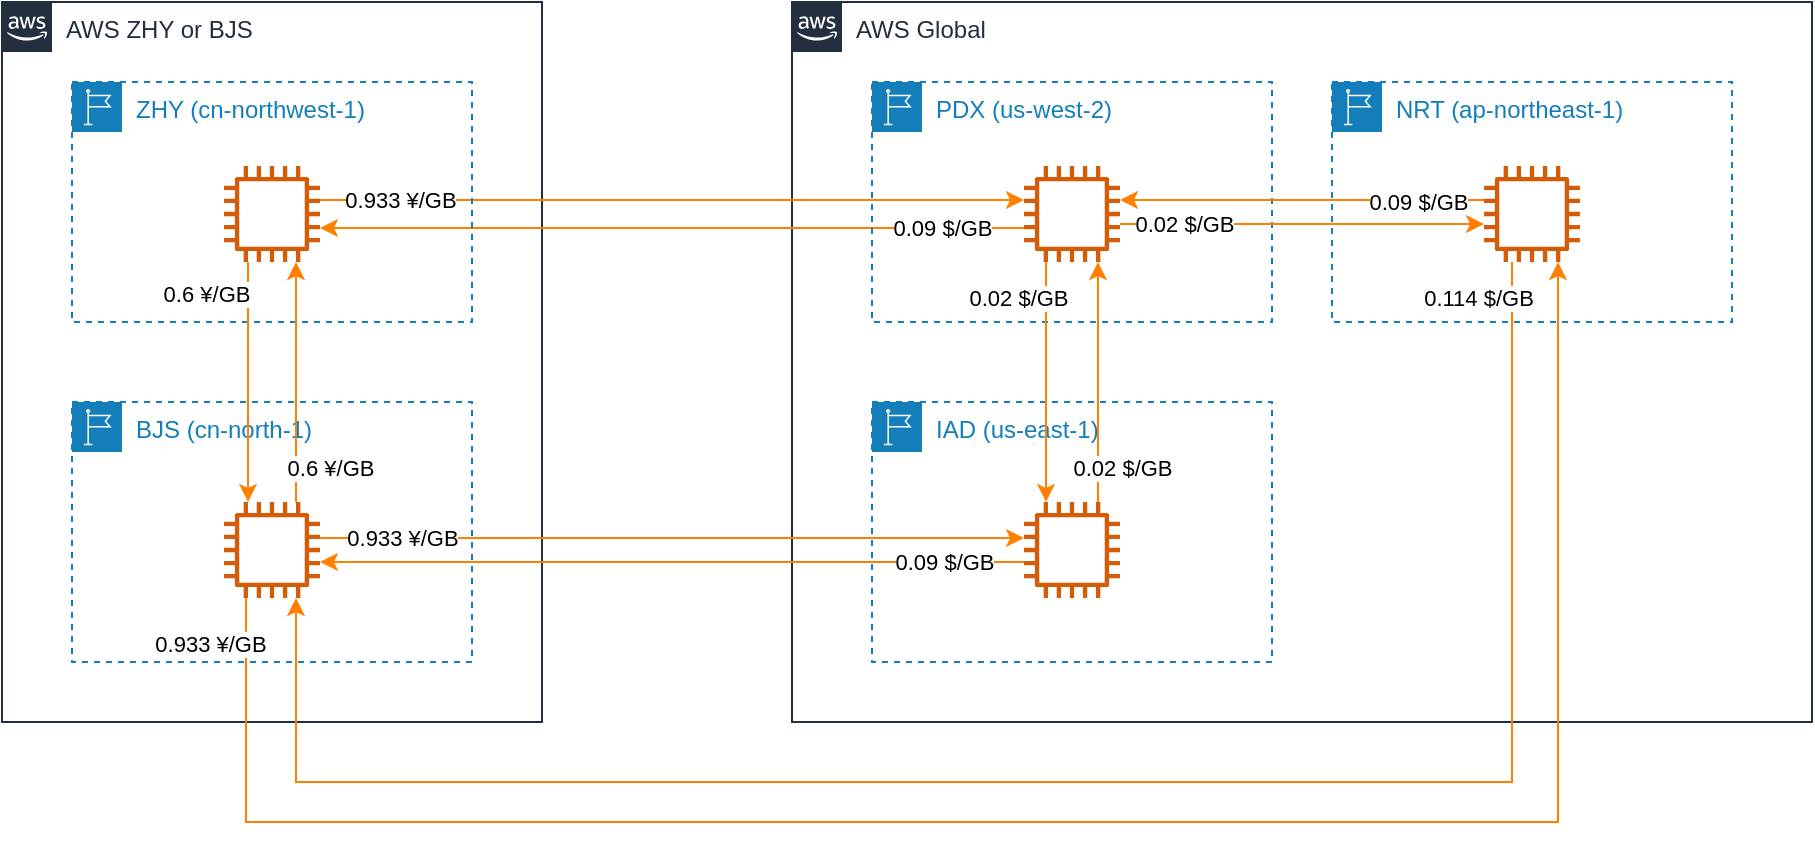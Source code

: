 <mxfile version="20.2.3" type="device"><diagram id="QhaaeH74t8TC0YuFKfKm" name="第 1 页"><mxGraphModel dx="946" dy="672" grid="1" gridSize="10" guides="1" tooltips="1" connect="1" arrows="1" fold="1" page="1" pageScale="1" pageWidth="827" pageHeight="1169" math="0" shadow="0"><root><mxCell id="0"/><mxCell id="1" parent="0"/><mxCell id="R7b9LchiBhbGXCPruBuE-3" value="AWS Global" style="points=[[0,0],[0.25,0],[0.5,0],[0.75,0],[1,0],[1,0.25],[1,0.5],[1,0.75],[1,1],[0.75,1],[0.5,1],[0.25,1],[0,1],[0,0.75],[0,0.5],[0,0.25]];outlineConnect=0;gradientColor=none;html=1;whiteSpace=wrap;fontSize=12;fontStyle=0;container=0;pointerEvents=0;collapsible=0;recursiveResize=0;shape=mxgraph.aws4.group;grIcon=mxgraph.aws4.group_aws_cloud_alt;strokeColor=#232F3E;fillColor=none;verticalAlign=top;align=left;spacingLeft=30;fontColor=#232F3E;dashed=0;" parent="1" vertex="1"><mxGeometry x="580" y="260" width="510" height="360" as="geometry"/></mxCell><mxCell id="R7b9LchiBhbGXCPruBuE-2" value="AWS ZHY or BJS" style="points=[[0,0],[0.25,0],[0.5,0],[0.75,0],[1,0],[1,0.25],[1,0.5],[1,0.75],[1,1],[0.75,1],[0.5,1],[0.25,1],[0,1],[0,0.75],[0,0.5],[0,0.25]];outlineConnect=0;gradientColor=none;html=1;whiteSpace=wrap;fontSize=12;fontStyle=0;container=0;pointerEvents=0;collapsible=0;recursiveResize=0;shape=mxgraph.aws4.group;grIcon=mxgraph.aws4.group_aws_cloud_alt;strokeColor=#232F3E;fillColor=none;verticalAlign=top;align=left;spacingLeft=30;fontColor=#232F3E;dashed=0;" parent="1" vertex="1"><mxGeometry x="185" y="260" width="270" height="360" as="geometry"/></mxCell><mxCell id="R7b9LchiBhbGXCPruBuE-18" style="edgeStyle=orthogonalEdgeStyle;rounded=0;orthogonalLoop=1;jettySize=auto;html=1;strokeColor=#FF8000;" parent="1" edge="1"><mxGeometry relative="1" as="geometry"><mxPoint x="344" y="359" as="sourcePoint"/><mxPoint x="696" y="359" as="targetPoint"/></mxGeometry></mxCell><mxCell id="R7b9LchiBhbGXCPruBuE-19" value="0.933 ¥/GB" style="edgeLabel;html=1;align=center;verticalAlign=middle;resizable=0;points=[];" parent="R7b9LchiBhbGXCPruBuE-18" vertex="1" connectable="0"><mxGeometry x="-0.773" relative="1" as="geometry"><mxPoint as="offset"/></mxGeometry></mxCell><mxCell id="R7b9LchiBhbGXCPruBuE-20" style="edgeStyle=orthogonalEdgeStyle;rounded=0;orthogonalLoop=1;jettySize=auto;html=1;strokeColor=#FF8000;" parent="1" edge="1"><mxGeometry relative="1" as="geometry"><mxPoint x="696" y="373" as="sourcePoint"/><mxPoint x="344" y="373" as="targetPoint"/></mxGeometry></mxCell><mxCell id="R7b9LchiBhbGXCPruBuE-21" value="0.09 $/GB" style="edgeLabel;html=1;align=center;verticalAlign=middle;resizable=0;points=[];" parent="R7b9LchiBhbGXCPruBuE-20" vertex="1" connectable="0"><mxGeometry x="-0.75" y="2" relative="1" as="geometry"><mxPoint x="3" y="-2" as="offset"/></mxGeometry></mxCell><mxCell id="R7b9LchiBhbGXCPruBuE-22" style="edgeStyle=orthogonalEdgeStyle;rounded=0;orthogonalLoop=1;jettySize=auto;html=1;strokeColor=#FF8000;" parent="1" source="R7b9LchiBhbGXCPruBuE-7" target="R7b9LchiBhbGXCPruBuE-13" edge="1"><mxGeometry relative="1" as="geometry"><Array as="points"><mxPoint x="307" y="670"/><mxPoint x="963" y="670"/></Array></mxGeometry></mxCell><mxCell id="R7b9LchiBhbGXCPruBuE-23" value="0.933 ¥/GB" style="edgeLabel;html=1;align=center;verticalAlign=middle;resizable=0;points=[];" parent="R7b9LchiBhbGXCPruBuE-22" vertex="1" connectable="0"><mxGeometry x="-0.956" y="-1" relative="1" as="geometry"><mxPoint x="-17" as="offset"/></mxGeometry></mxCell><mxCell id="R7b9LchiBhbGXCPruBuE-24" style="edgeStyle=orthogonalEdgeStyle;rounded=0;orthogonalLoop=1;jettySize=auto;html=1;strokeColor=#FF8000;" parent="1" source="R7b9LchiBhbGXCPruBuE-13" target="R7b9LchiBhbGXCPruBuE-7" edge="1"><mxGeometry relative="1" as="geometry"><Array as="points"><mxPoint x="940" y="650"/><mxPoint x="332" y="650"/></Array></mxGeometry></mxCell><mxCell id="R7b9LchiBhbGXCPruBuE-25" value="0.114 $/GB" style="edgeLabel;html=1;align=center;verticalAlign=middle;resizable=0;points=[];" parent="R7b9LchiBhbGXCPruBuE-24" vertex="1" connectable="0"><mxGeometry x="-0.963" y="1" relative="1" as="geometry"><mxPoint x="-18" as="offset"/></mxGeometry></mxCell><mxCell id="R7b9LchiBhbGXCPruBuE-34" style="edgeStyle=orthogonalEdgeStyle;rounded=0;orthogonalLoop=1;jettySize=auto;html=1;strokeColor=#FF8000;" parent="1" edge="1"><mxGeometry relative="1" as="geometry"><mxPoint x="696" y="540" as="sourcePoint"/><mxPoint x="344" y="540" as="targetPoint"/></mxGeometry></mxCell><mxCell id="R7b9LchiBhbGXCPruBuE-35" value="0.09 $/GB" style="edgeLabel;html=1;align=center;verticalAlign=middle;resizable=0;points=[];" parent="R7b9LchiBhbGXCPruBuE-34" vertex="1" connectable="0"><mxGeometry x="-0.722" relative="1" as="geometry"><mxPoint x="9" as="offset"/></mxGeometry></mxCell><mxCell id="R7b9LchiBhbGXCPruBuE-36" style="edgeStyle=orthogonalEdgeStyle;rounded=0;orthogonalLoop=1;jettySize=auto;html=1;strokeColor=#FF8000;" parent="1" edge="1"><mxGeometry relative="1" as="geometry"><mxPoint x="344" y="528" as="sourcePoint"/><mxPoint x="696" y="528" as="targetPoint"/></mxGeometry></mxCell><mxCell id="R7b9LchiBhbGXCPruBuE-37" value="0.933 ¥/GB" style="edgeLabel;html=1;align=center;verticalAlign=middle;resizable=0;points=[];" parent="R7b9LchiBhbGXCPruBuE-36" vertex="1" connectable="0"><mxGeometry x="-0.835" relative="1" as="geometry"><mxPoint x="12" as="offset"/></mxGeometry></mxCell><mxCell id="R7b9LchiBhbGXCPruBuE-4" value="ZHY (cn-northwest-1)" style="points=[[0,0],[0.25,0],[0.5,0],[0.75,0],[1,0],[1,0.25],[1,0.5],[1,0.75],[1,1],[0.75,1],[0.5,1],[0.25,1],[0,1],[0,0.75],[0,0.5],[0,0.25]];outlineConnect=0;gradientColor=none;html=1;whiteSpace=wrap;fontSize=12;fontStyle=0;container=1;pointerEvents=0;collapsible=0;recursiveResize=0;shape=mxgraph.aws4.group;grIcon=mxgraph.aws4.group_region;strokeColor=#147EBA;fillColor=none;verticalAlign=top;align=left;spacingLeft=30;fontColor=#147EBA;dashed=1;" parent="1" vertex="1"><mxGeometry x="220" y="300" width="200" height="120" as="geometry"/></mxCell><mxCell id="R7b9LchiBhbGXCPruBuE-6" value="" style="sketch=0;outlineConnect=0;fontColor=#232F3E;gradientColor=none;fillColor=#D45B07;strokeColor=none;dashed=0;verticalLabelPosition=bottom;verticalAlign=top;align=center;html=1;fontSize=12;fontStyle=0;aspect=fixed;pointerEvents=1;shape=mxgraph.aws4.instance2;" parent="R7b9LchiBhbGXCPruBuE-4" vertex="1"><mxGeometry x="76" y="42" width="48" height="48" as="geometry"/></mxCell><mxCell id="R7b9LchiBhbGXCPruBuE-5" value="BJS (cn-north-1)" style="points=[[0,0],[0.25,0],[0.5,0],[0.75,0],[1,0],[1,0.25],[1,0.5],[1,0.75],[1,1],[0.75,1],[0.5,1],[0.25,1],[0,1],[0,0.75],[0,0.5],[0,0.25]];outlineConnect=0;gradientColor=none;html=1;whiteSpace=wrap;fontSize=12;fontStyle=0;container=1;pointerEvents=0;collapsible=0;recursiveResize=0;shape=mxgraph.aws4.group;grIcon=mxgraph.aws4.group_region;strokeColor=#147EBA;fillColor=none;verticalAlign=top;align=left;spacingLeft=30;fontColor=#147EBA;dashed=1;" parent="1" vertex="1"><mxGeometry x="220" y="460" width="200" height="130" as="geometry"/></mxCell><mxCell id="R7b9LchiBhbGXCPruBuE-7" value="" style="sketch=0;outlineConnect=0;fontColor=#232F3E;gradientColor=none;fillColor=#D45B07;strokeColor=none;dashed=0;verticalLabelPosition=bottom;verticalAlign=top;align=center;html=1;fontSize=12;fontStyle=0;aspect=fixed;pointerEvents=1;shape=mxgraph.aws4.instance2;" parent="R7b9LchiBhbGXCPruBuE-5" vertex="1"><mxGeometry x="76" y="50" width="48" height="48" as="geometry"/></mxCell><mxCell id="R7b9LchiBhbGXCPruBuE-14" style="edgeStyle=orthogonalEdgeStyle;rounded=0;orthogonalLoop=1;jettySize=auto;html=1;strokeColor=#FF8000;" parent="1" edge="1"><mxGeometry relative="1" as="geometry"><mxPoint x="308" y="390" as="sourcePoint"/><mxPoint x="308" y="510" as="targetPoint"/></mxGeometry></mxCell><mxCell id="R7b9LchiBhbGXCPruBuE-15" value="0.6 ¥/GB" style="edgeLabel;html=1;align=center;verticalAlign=middle;resizable=0;points=[];" parent="R7b9LchiBhbGXCPruBuE-14" vertex="1" connectable="0"><mxGeometry x="-0.733" relative="1" as="geometry"><mxPoint x="-21" as="offset"/></mxGeometry></mxCell><mxCell id="R7b9LchiBhbGXCPruBuE-16" style="edgeStyle=orthogonalEdgeStyle;rounded=0;orthogonalLoop=1;jettySize=auto;html=1;strokeColor=#FF8000;" parent="1" edge="1"><mxGeometry relative="1" as="geometry"><mxPoint x="332" y="510" as="sourcePoint"/><mxPoint x="332" y="390" as="targetPoint"/></mxGeometry></mxCell><mxCell id="R7b9LchiBhbGXCPruBuE-17" value="0.6 ¥/GB" style="edgeLabel;html=1;align=center;verticalAlign=middle;resizable=0;points=[];" parent="R7b9LchiBhbGXCPruBuE-16" vertex="1" connectable="0"><mxGeometry x="-0.717" y="2" relative="1" as="geometry"><mxPoint x="19" as="offset"/></mxGeometry></mxCell><mxCell id="R7b9LchiBhbGXCPruBuE-8" value="PDX (us-west-2)" style="points=[[0,0],[0.25,0],[0.5,0],[0.75,0],[1,0],[1,0.25],[1,0.5],[1,0.75],[1,1],[0.75,1],[0.5,1],[0.25,1],[0,1],[0,0.75],[0,0.5],[0,0.25]];outlineConnect=0;gradientColor=none;html=1;whiteSpace=wrap;fontSize=12;fontStyle=0;container=1;pointerEvents=0;collapsible=0;recursiveResize=0;shape=mxgraph.aws4.group;grIcon=mxgraph.aws4.group_region;strokeColor=#147EBA;fillColor=none;verticalAlign=top;align=left;spacingLeft=30;fontColor=#147EBA;dashed=1;" parent="1" vertex="1"><mxGeometry x="620" y="300" width="200" height="120" as="geometry"/></mxCell><mxCell id="R7b9LchiBhbGXCPruBuE-9" value="" style="sketch=0;outlineConnect=0;fontColor=#232F3E;gradientColor=none;fillColor=#D45B07;strokeColor=none;dashed=0;verticalLabelPosition=bottom;verticalAlign=top;align=center;html=1;fontSize=12;fontStyle=0;aspect=fixed;pointerEvents=1;shape=mxgraph.aws4.instance2;" parent="R7b9LchiBhbGXCPruBuE-8" vertex="1"><mxGeometry x="76" y="42" width="48" height="48" as="geometry"/></mxCell><mxCell id="R7b9LchiBhbGXCPruBuE-10" value="IAD (us-east-1)" style="points=[[0,0],[0.25,0],[0.5,0],[0.75,0],[1,0],[1,0.25],[1,0.5],[1,0.75],[1,1],[0.75,1],[0.5,1],[0.25,1],[0,1],[0,0.75],[0,0.5],[0,0.25]];outlineConnect=0;gradientColor=none;html=1;whiteSpace=wrap;fontSize=12;fontStyle=0;container=1;pointerEvents=0;collapsible=0;recursiveResize=0;shape=mxgraph.aws4.group;grIcon=mxgraph.aws4.group_region;strokeColor=#147EBA;fillColor=none;verticalAlign=top;align=left;spacingLeft=30;fontColor=#147EBA;dashed=1;" parent="1" vertex="1"><mxGeometry x="620" y="460" width="200" height="130" as="geometry"/></mxCell><mxCell id="R7b9LchiBhbGXCPruBuE-11" value="" style="sketch=0;outlineConnect=0;fontColor=#232F3E;gradientColor=none;fillColor=#D45B07;strokeColor=none;dashed=0;verticalLabelPosition=bottom;verticalAlign=top;align=center;html=1;fontSize=12;fontStyle=0;aspect=fixed;pointerEvents=1;shape=mxgraph.aws4.instance2;" parent="R7b9LchiBhbGXCPruBuE-10" vertex="1"><mxGeometry x="76" y="50" width="48" height="48" as="geometry"/></mxCell><mxCell id="R7b9LchiBhbGXCPruBuE-12" value="NRT (ap-northeast-1)" style="points=[[0,0],[0.25,0],[0.5,0],[0.75,0],[1,0],[1,0.25],[1,0.5],[1,0.75],[1,1],[0.75,1],[0.5,1],[0.25,1],[0,1],[0,0.75],[0,0.5],[0,0.25]];outlineConnect=0;gradientColor=none;html=1;whiteSpace=wrap;fontSize=12;fontStyle=0;container=1;pointerEvents=0;collapsible=0;recursiveResize=0;shape=mxgraph.aws4.group;grIcon=mxgraph.aws4.group_region;strokeColor=#147EBA;fillColor=none;verticalAlign=top;align=left;spacingLeft=30;fontColor=#147EBA;dashed=1;" parent="1" vertex="1"><mxGeometry x="850" y="300" width="200" height="120" as="geometry"/></mxCell><mxCell id="R7b9LchiBhbGXCPruBuE-13" value="" style="sketch=0;outlineConnect=0;fontColor=#232F3E;gradientColor=none;fillColor=#D45B07;strokeColor=none;dashed=0;verticalLabelPosition=bottom;verticalAlign=top;align=center;html=1;fontSize=12;fontStyle=0;aspect=fixed;pointerEvents=1;shape=mxgraph.aws4.instance2;" parent="R7b9LchiBhbGXCPruBuE-12" vertex="1"><mxGeometry x="76" y="42" width="48" height="48" as="geometry"/></mxCell><mxCell id="R7b9LchiBhbGXCPruBuE-26" style="edgeStyle=orthogonalEdgeStyle;rounded=0;orthogonalLoop=1;jettySize=auto;html=1;strokeColor=#FF8000;" parent="1" edge="1"><mxGeometry relative="1" as="geometry"><mxPoint x="926" y="359" as="sourcePoint"/><mxPoint x="744" y="359" as="targetPoint"/></mxGeometry></mxCell><mxCell id="R7b9LchiBhbGXCPruBuE-27" value="0.09 $/GB" style="edgeLabel;html=1;align=center;verticalAlign=middle;resizable=0;points=[];" parent="R7b9LchiBhbGXCPruBuE-26" vertex="1" connectable="0"><mxGeometry x="-0.703" y="1" relative="1" as="geometry"><mxPoint x="-6" as="offset"/></mxGeometry></mxCell><mxCell id="R7b9LchiBhbGXCPruBuE-28" style="edgeStyle=orthogonalEdgeStyle;rounded=0;orthogonalLoop=1;jettySize=auto;html=1;strokeColor=#FF8000;" parent="1" edge="1"><mxGeometry relative="1" as="geometry"><mxPoint x="733" y="510" as="sourcePoint"/><mxPoint x="733" y="390" as="targetPoint"/></mxGeometry></mxCell><mxCell id="R7b9LchiBhbGXCPruBuE-29" value="0.02 $/GB" style="edgeLabel;html=1;align=center;verticalAlign=middle;resizable=0;points=[];" parent="R7b9LchiBhbGXCPruBuE-28" vertex="1" connectable="0"><mxGeometry x="-0.717" y="1" relative="1" as="geometry"><mxPoint x="13" as="offset"/></mxGeometry></mxCell><mxCell id="R7b9LchiBhbGXCPruBuE-30" style="edgeStyle=orthogonalEdgeStyle;rounded=0;orthogonalLoop=1;jettySize=auto;html=1;strokeColor=#FF8000;" parent="1" edge="1"><mxGeometry relative="1" as="geometry"><mxPoint x="744" y="371" as="sourcePoint"/><mxPoint x="926" y="371" as="targetPoint"/></mxGeometry></mxCell><mxCell id="R7b9LchiBhbGXCPruBuE-31" value="0.02 $/GB" style="edgeLabel;html=1;align=center;verticalAlign=middle;resizable=0;points=[];" parent="R7b9LchiBhbGXCPruBuE-30" vertex="1" connectable="0"><mxGeometry x="-0.802" relative="1" as="geometry"><mxPoint x="14" as="offset"/></mxGeometry></mxCell><mxCell id="R7b9LchiBhbGXCPruBuE-32" style="edgeStyle=orthogonalEdgeStyle;rounded=0;orthogonalLoop=1;jettySize=auto;html=1;strokeColor=#FF8000;" parent="1" edge="1"><mxGeometry relative="1" as="geometry"><mxPoint x="707" y="390" as="sourcePoint"/><mxPoint x="707" y="510" as="targetPoint"/></mxGeometry></mxCell><mxCell id="R7b9LchiBhbGXCPruBuE-33" value="0.02 $/GB" style="edgeLabel;html=1;align=center;verticalAlign=middle;resizable=0;points=[];" parent="R7b9LchiBhbGXCPruBuE-32" vertex="1" connectable="0"><mxGeometry x="-0.7" relative="1" as="geometry"><mxPoint x="-14" as="offset"/></mxGeometry></mxCell></root></mxGraphModel></diagram></mxfile>